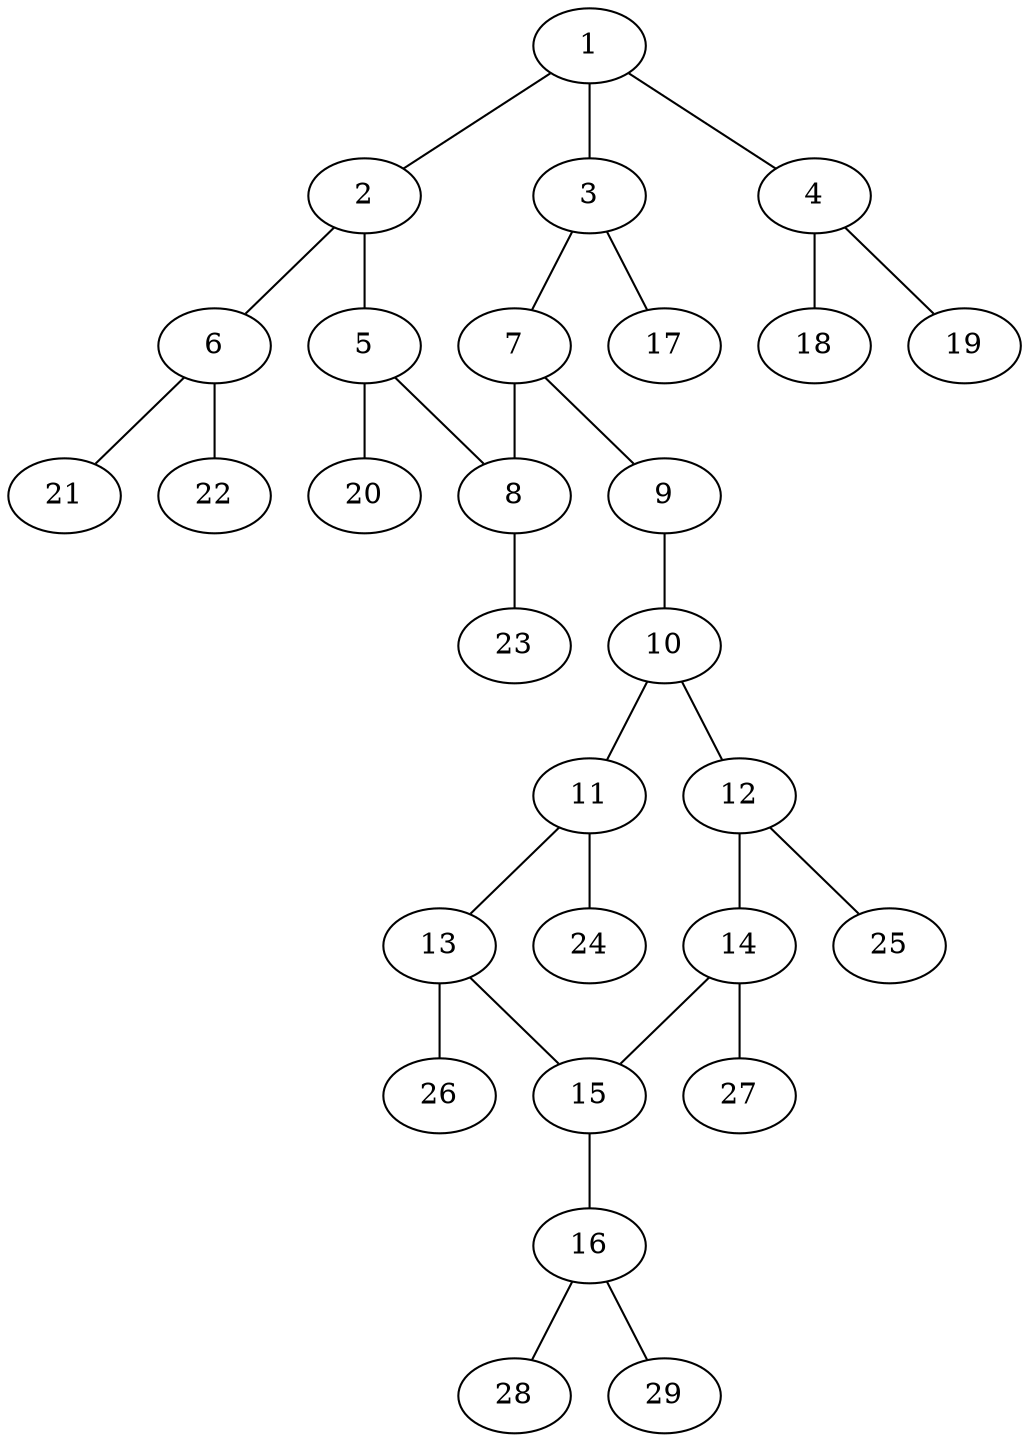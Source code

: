 graph molecule_640 {
	1	 [chem=C];
	2	 [chem=C];
	1 -- 2	 [valence=1];
	3	 [chem=C];
	1 -- 3	 [valence=2];
	4	 [chem=N];
	1 -- 4	 [valence=1];
	5	 [chem=C];
	2 -- 5	 [valence=2];
	6	 [chem=N];
	2 -- 6	 [valence=1];
	7	 [chem=C];
	3 -- 7	 [valence=1];
	17	 [chem=H];
	3 -- 17	 [valence=1];
	18	 [chem=H];
	4 -- 18	 [valence=1];
	19	 [chem=H];
	4 -- 19	 [valence=1];
	8	 [chem=C];
	5 -- 8	 [valence=1];
	20	 [chem=H];
	5 -- 20	 [valence=1];
	21	 [chem=H];
	6 -- 21	 [valence=1];
	22	 [chem=H];
	6 -- 22	 [valence=1];
	7 -- 8	 [valence=2];
	9	 [chem=O];
	7 -- 9	 [valence=1];
	23	 [chem=H];
	8 -- 23	 [valence=1];
	10	 [chem=C];
	9 -- 10	 [valence=1];
	11	 [chem=C];
	10 -- 11	 [valence=2];
	12	 [chem=C];
	10 -- 12	 [valence=1];
	13	 [chem=C];
	11 -- 13	 [valence=1];
	24	 [chem=H];
	11 -- 24	 [valence=1];
	14	 [chem=C];
	12 -- 14	 [valence=2];
	25	 [chem=H];
	12 -- 25	 [valence=1];
	15	 [chem=C];
	13 -- 15	 [valence=2];
	26	 [chem=H];
	13 -- 26	 [valence=1];
	14 -- 15	 [valence=1];
	27	 [chem=H];
	14 -- 27	 [valence=1];
	16	 [chem=N];
	15 -- 16	 [valence=1];
	28	 [chem=H];
	16 -- 28	 [valence=1];
	29	 [chem=H];
	16 -- 29	 [valence=1];
}
